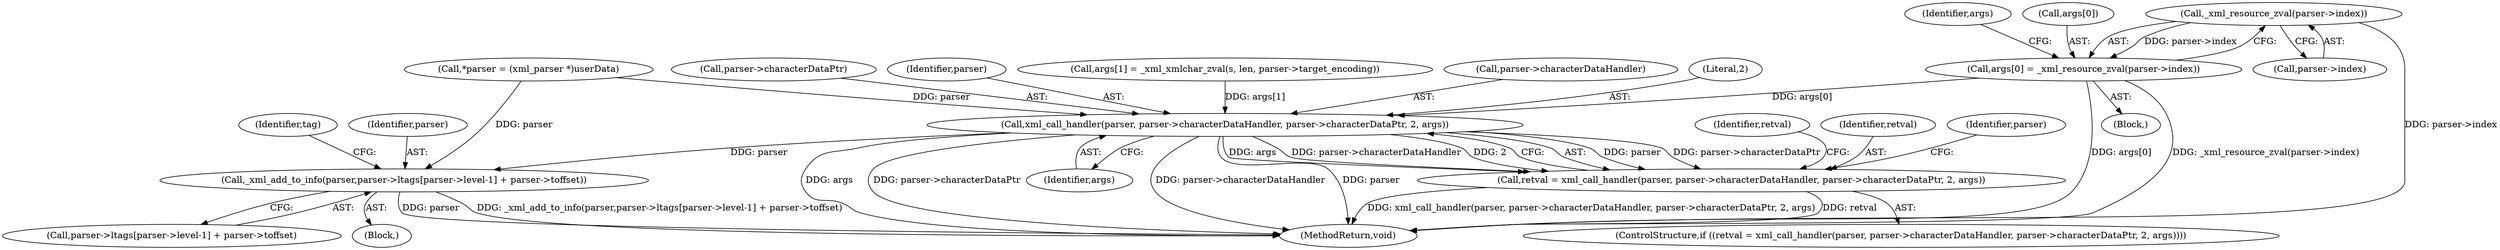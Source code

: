 digraph "0_php_dccda88f27a084bcbbb30198ace12b4e7ae961cc_4@pointer" {
"1000126" [label="(Call,_xml_resource_zval(parser->index))"];
"1000122" [label="(Call,args[0] = _xml_resource_zval(parser->index))"];
"1000143" [label="(Call,xml_call_handler(parser, parser->characterDataHandler, parser->characterDataPtr, 2, args))"];
"1000141" [label="(Call,retval = xml_call_handler(parser, parser->characterDataHandler, parser->characterDataPtr, 2, args))"];
"1000398" [label="(Call,_xml_add_to_info(parser,parser->ltags[parser->level-1] + parser->toffset))"];
"1000393" [label="(Block,)"];
"1000132" [label="(Identifier,args)"];
"1000471" [label="(MethodReturn,void)"];
"1000107" [label="(Call,*parser = (xml_parser *)userData)"];
"1000127" [label="(Call,parser->index)"];
"1000121" [label="(Block,)"];
"1000145" [label="(Call,parser->characterDataHandler)"];
"1000414" [label="(Identifier,tag)"];
"1000143" [label="(Call,xml_call_handler(parser, parser->characterDataHandler, parser->characterDataPtr, 2, args))"];
"1000142" [label="(Identifier,retval)"];
"1000126" [label="(Call,_xml_resource_zval(parser->index))"];
"1000399" [label="(Identifier,parser)"];
"1000152" [label="(Identifier,args)"];
"1000159" [label="(Identifier,parser)"];
"1000141" [label="(Call,retval = xml_call_handler(parser, parser->characterDataHandler, parser->characterDataPtr, 2, args))"];
"1000122" [label="(Call,args[0] = _xml_resource_zval(parser->index))"];
"1000151" [label="(Literal,2)"];
"1000140" [label="(ControlStructure,if ((retval = xml_call_handler(parser, parser->characterDataHandler, parser->characterDataPtr, 2, args))))"];
"1000148" [label="(Call,parser->characterDataPtr)"];
"1000144" [label="(Identifier,parser)"];
"1000130" [label="(Call,args[1] = _xml_xmlchar_zval(s, len, parser->target_encoding))"];
"1000123" [label="(Call,args[0])"];
"1000156" [label="(Identifier,retval)"];
"1000398" [label="(Call,_xml_add_to_info(parser,parser->ltags[parser->level-1] + parser->toffset))"];
"1000400" [label="(Call,parser->ltags[parser->level-1] + parser->toffset)"];
"1000126" -> "1000122"  [label="AST: "];
"1000126" -> "1000127"  [label="CFG: "];
"1000127" -> "1000126"  [label="AST: "];
"1000122" -> "1000126"  [label="CFG: "];
"1000126" -> "1000471"  [label="DDG: parser->index"];
"1000126" -> "1000122"  [label="DDG: parser->index"];
"1000122" -> "1000121"  [label="AST: "];
"1000123" -> "1000122"  [label="AST: "];
"1000132" -> "1000122"  [label="CFG: "];
"1000122" -> "1000471"  [label="DDG: _xml_resource_zval(parser->index)"];
"1000122" -> "1000471"  [label="DDG: args[0]"];
"1000122" -> "1000143"  [label="DDG: args[0]"];
"1000143" -> "1000141"  [label="AST: "];
"1000143" -> "1000152"  [label="CFG: "];
"1000144" -> "1000143"  [label="AST: "];
"1000145" -> "1000143"  [label="AST: "];
"1000148" -> "1000143"  [label="AST: "];
"1000151" -> "1000143"  [label="AST: "];
"1000152" -> "1000143"  [label="AST: "];
"1000141" -> "1000143"  [label="CFG: "];
"1000143" -> "1000471"  [label="DDG: args"];
"1000143" -> "1000471"  [label="DDG: parser"];
"1000143" -> "1000471"  [label="DDG: parser->characterDataPtr"];
"1000143" -> "1000471"  [label="DDG: parser->characterDataHandler"];
"1000143" -> "1000141"  [label="DDG: parser"];
"1000143" -> "1000141"  [label="DDG: parser->characterDataPtr"];
"1000143" -> "1000141"  [label="DDG: args"];
"1000143" -> "1000141"  [label="DDG: parser->characterDataHandler"];
"1000143" -> "1000141"  [label="DDG: 2"];
"1000107" -> "1000143"  [label="DDG: parser"];
"1000130" -> "1000143"  [label="DDG: args[1]"];
"1000143" -> "1000398"  [label="DDG: parser"];
"1000141" -> "1000140"  [label="AST: "];
"1000142" -> "1000141"  [label="AST: "];
"1000156" -> "1000141"  [label="CFG: "];
"1000159" -> "1000141"  [label="CFG: "];
"1000141" -> "1000471"  [label="DDG: retval"];
"1000141" -> "1000471"  [label="DDG: xml_call_handler(parser, parser->characterDataHandler, parser->characterDataPtr, 2, args)"];
"1000398" -> "1000393"  [label="AST: "];
"1000398" -> "1000400"  [label="CFG: "];
"1000399" -> "1000398"  [label="AST: "];
"1000400" -> "1000398"  [label="AST: "];
"1000414" -> "1000398"  [label="CFG: "];
"1000398" -> "1000471"  [label="DDG: _xml_add_to_info(parser,parser->ltags[parser->level-1] + parser->toffset)"];
"1000398" -> "1000471"  [label="DDG: parser"];
"1000107" -> "1000398"  [label="DDG: parser"];
}

